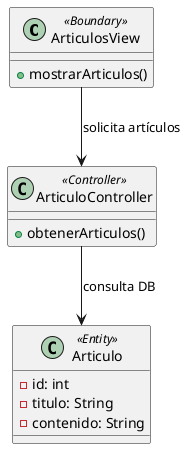 @startuml AccederInformacion
class "ArticulosView" as ArticulosView <<Boundary>> {
  + mostrarArticulos()
}

class "ArticuloController" as ArticuloController <<Controller>> {
  + obtenerArticulos()
}

class "Articulo" as Articulo <<Entity>> {
  - id: int
  - titulo: String
  - contenido: String
}

ArticulosView --> ArticuloController : "solicita artículos"
ArticuloController --> Articulo : "consulta DB"
@enduml